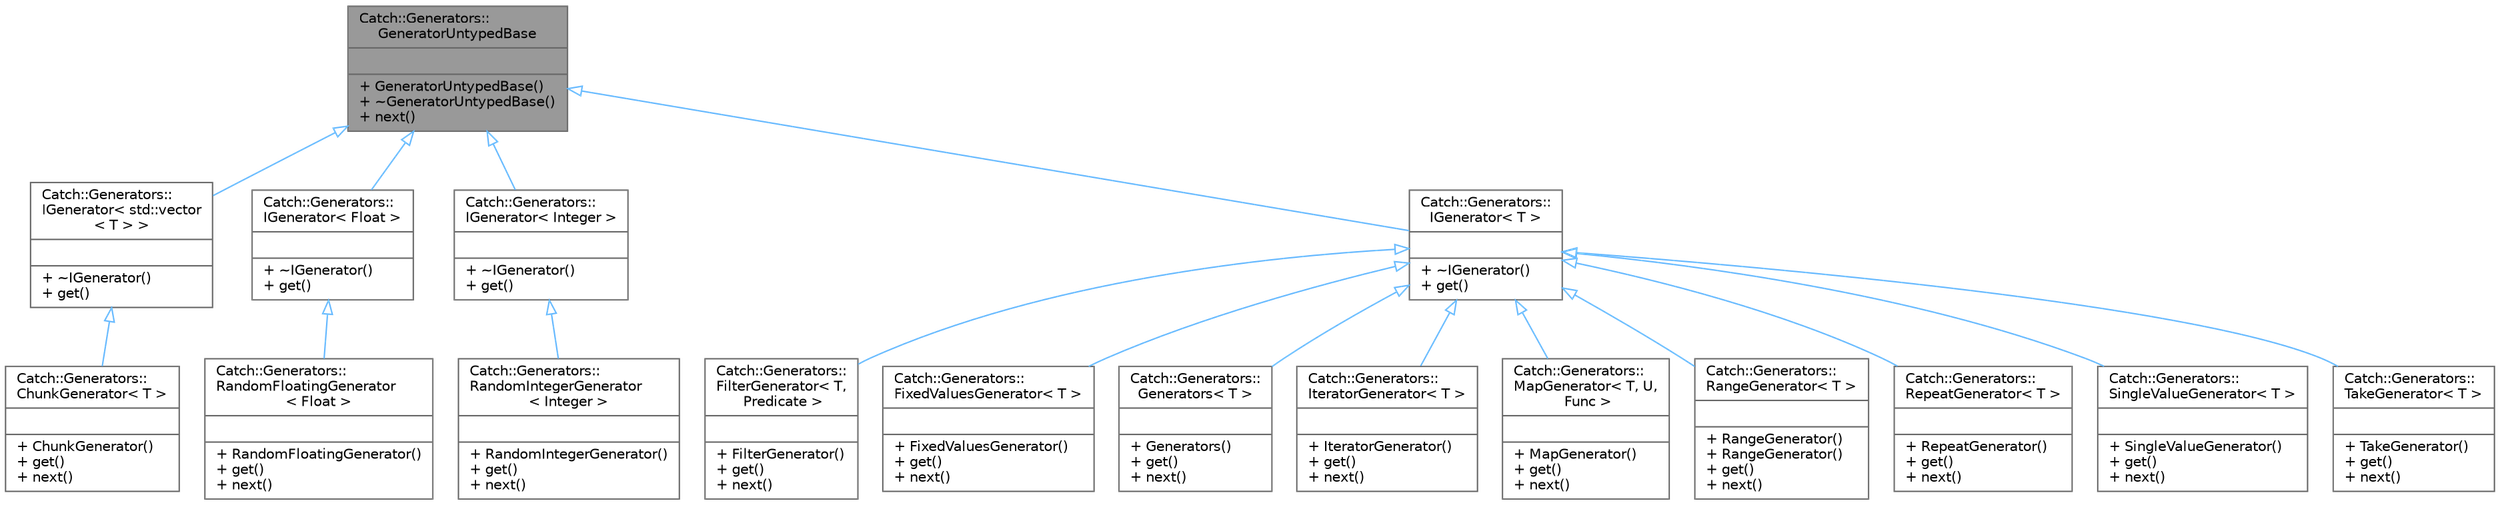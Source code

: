 digraph "Catch::Generators::GeneratorUntypedBase"
{
 // LATEX_PDF_SIZE
  bgcolor="transparent";
  edge [fontname=Helvetica,fontsize=10,labelfontname=Helvetica,labelfontsize=10];
  node [fontname=Helvetica,fontsize=10,shape=box,height=0.2,width=0.4];
  Node1 [shape=record,label="{Catch::Generators::\lGeneratorUntypedBase\n||+ GeneratorUntypedBase()\l+ ~GeneratorUntypedBase()\l+ next()\l}",height=0.2,width=0.4,color="gray40", fillcolor="grey60", style="filled", fontcolor="black",tooltip=" "];
  Node1 -> Node2 [dir="back",color="steelblue1",style="solid",arrowtail="onormal"];
  Node2 [shape=record,label="{Catch::Generators::\lIGenerator\< std::vector\l\< T \> \>\n||+ ~IGenerator()\l+ get()\l}",height=0.2,width=0.4,color="gray40", fillcolor="white", style="filled",URL="$struct_catch_1_1_generators_1_1_i_generator.html",tooltip=" "];
  Node2 -> Node3 [dir="back",color="steelblue1",style="solid",arrowtail="onormal"];
  Node3 [shape=record,label="{Catch::Generators::\lChunkGenerator\< T \>\n||+ ChunkGenerator()\l+ get()\l+ next()\l}",height=0.2,width=0.4,color="gray40", fillcolor="white", style="filled",URL="$class_catch_1_1_generators_1_1_chunk_generator.html",tooltip=" "];
  Node1 -> Node4 [dir="back",color="steelblue1",style="solid",arrowtail="onormal"];
  Node4 [shape=record,label="{Catch::Generators::\lIGenerator\< Float \>\n||+ ~IGenerator()\l+ get()\l}",height=0.2,width=0.4,color="gray40", fillcolor="white", style="filled",URL="$struct_catch_1_1_generators_1_1_i_generator.html",tooltip=" "];
  Node4 -> Node5 [dir="back",color="steelblue1",style="solid",arrowtail="onormal"];
  Node5 [shape=record,label="{Catch::Generators::\lRandomFloatingGenerator\l\< Float \>\n||+ RandomFloatingGenerator()\l+ get()\l+ next()\l}",height=0.2,width=0.4,color="gray40", fillcolor="white", style="filled",URL="$class_catch_1_1_generators_1_1_random_floating_generator.html",tooltip=" "];
  Node1 -> Node6 [dir="back",color="steelblue1",style="solid",arrowtail="onormal"];
  Node6 [shape=record,label="{Catch::Generators::\lIGenerator\< Integer \>\n||+ ~IGenerator()\l+ get()\l}",height=0.2,width=0.4,color="gray40", fillcolor="white", style="filled",URL="$struct_catch_1_1_generators_1_1_i_generator.html",tooltip=" "];
  Node6 -> Node7 [dir="back",color="steelblue1",style="solid",arrowtail="onormal"];
  Node7 [shape=record,label="{Catch::Generators::\lRandomIntegerGenerator\l\< Integer \>\n||+ RandomIntegerGenerator()\l+ get()\l+ next()\l}",height=0.2,width=0.4,color="gray40", fillcolor="white", style="filled",URL="$class_catch_1_1_generators_1_1_random_integer_generator.html",tooltip=" "];
  Node1 -> Node8 [dir="back",color="steelblue1",style="solid",arrowtail="onormal"];
  Node8 [shape=record,label="{Catch::Generators::\lIGenerator\< T \>\n||+ ~IGenerator()\l+ get()\l}",height=0.2,width=0.4,color="gray40", fillcolor="white", style="filled",URL="$struct_catch_1_1_generators_1_1_i_generator.html",tooltip=" "];
  Node8 -> Node9 [dir="back",color="steelblue1",style="solid",arrowtail="onormal"];
  Node9 [shape=record,label="{Catch::Generators::\lFilterGenerator\< T,\l Predicate \>\n||+ FilterGenerator()\l+ get()\l+ next()\l}",height=0.2,width=0.4,color="gray40", fillcolor="white", style="filled",URL="$class_catch_1_1_generators_1_1_filter_generator.html",tooltip=" "];
  Node8 -> Node10 [dir="back",color="steelblue1",style="solid",arrowtail="onormal"];
  Node10 [shape=record,label="{Catch::Generators::\lFixedValuesGenerator\< T \>\n||+ FixedValuesGenerator()\l+ get()\l+ next()\l}",height=0.2,width=0.4,color="gray40", fillcolor="white", style="filled",URL="$class_catch_1_1_generators_1_1_fixed_values_generator.html",tooltip=" "];
  Node8 -> Node11 [dir="back",color="steelblue1",style="solid",arrowtail="onormal"];
  Node11 [shape=record,label="{Catch::Generators::\lGenerators\< T \>\n||+ Generators()\l+ get()\l+ next()\l}",height=0.2,width=0.4,color="gray40", fillcolor="white", style="filled",URL="$class_catch_1_1_generators_1_1_generators.html",tooltip=" "];
  Node8 -> Node12 [dir="back",color="steelblue1",style="solid",arrowtail="onormal"];
  Node12 [shape=record,label="{Catch::Generators::\lIteratorGenerator\< T \>\n||+ IteratorGenerator()\l+ get()\l+ next()\l}",height=0.2,width=0.4,color="gray40", fillcolor="white", style="filled",URL="$class_catch_1_1_generators_1_1_iterator_generator.html",tooltip=" "];
  Node8 -> Node13 [dir="back",color="steelblue1",style="solid",arrowtail="onormal"];
  Node13 [shape=record,label="{Catch::Generators::\lMapGenerator\< T, U,\l Func \>\n||+ MapGenerator()\l+ get()\l+ next()\l}",height=0.2,width=0.4,color="gray40", fillcolor="white", style="filled",URL="$class_catch_1_1_generators_1_1_map_generator.html",tooltip=" "];
  Node8 -> Node14 [dir="back",color="steelblue1",style="solid",arrowtail="onormal"];
  Node14 [shape=record,label="{Catch::Generators::\lRangeGenerator\< T \>\n||+ RangeGenerator()\l+ RangeGenerator()\l+ get()\l+ next()\l}",height=0.2,width=0.4,color="gray40", fillcolor="white", style="filled",URL="$class_catch_1_1_generators_1_1_range_generator.html",tooltip=" "];
  Node8 -> Node15 [dir="back",color="steelblue1",style="solid",arrowtail="onormal"];
  Node15 [shape=record,label="{Catch::Generators::\lRepeatGenerator\< T \>\n||+ RepeatGenerator()\l+ get()\l+ next()\l}",height=0.2,width=0.4,color="gray40", fillcolor="white", style="filled",URL="$class_catch_1_1_generators_1_1_repeat_generator.html",tooltip=" "];
  Node8 -> Node16 [dir="back",color="steelblue1",style="solid",arrowtail="onormal"];
  Node16 [shape=record,label="{Catch::Generators::\lSingleValueGenerator\< T \>\n||+ SingleValueGenerator()\l+ get()\l+ next()\l}",height=0.2,width=0.4,color="gray40", fillcolor="white", style="filled",URL="$class_catch_1_1_generators_1_1_single_value_generator.html",tooltip=" "];
  Node8 -> Node17 [dir="back",color="steelblue1",style="solid",arrowtail="onormal"];
  Node17 [shape=record,label="{Catch::Generators::\lTakeGenerator\< T \>\n||+ TakeGenerator()\l+ get()\l+ next()\l}",height=0.2,width=0.4,color="gray40", fillcolor="white", style="filled",URL="$class_catch_1_1_generators_1_1_take_generator.html",tooltip=" "];
}
